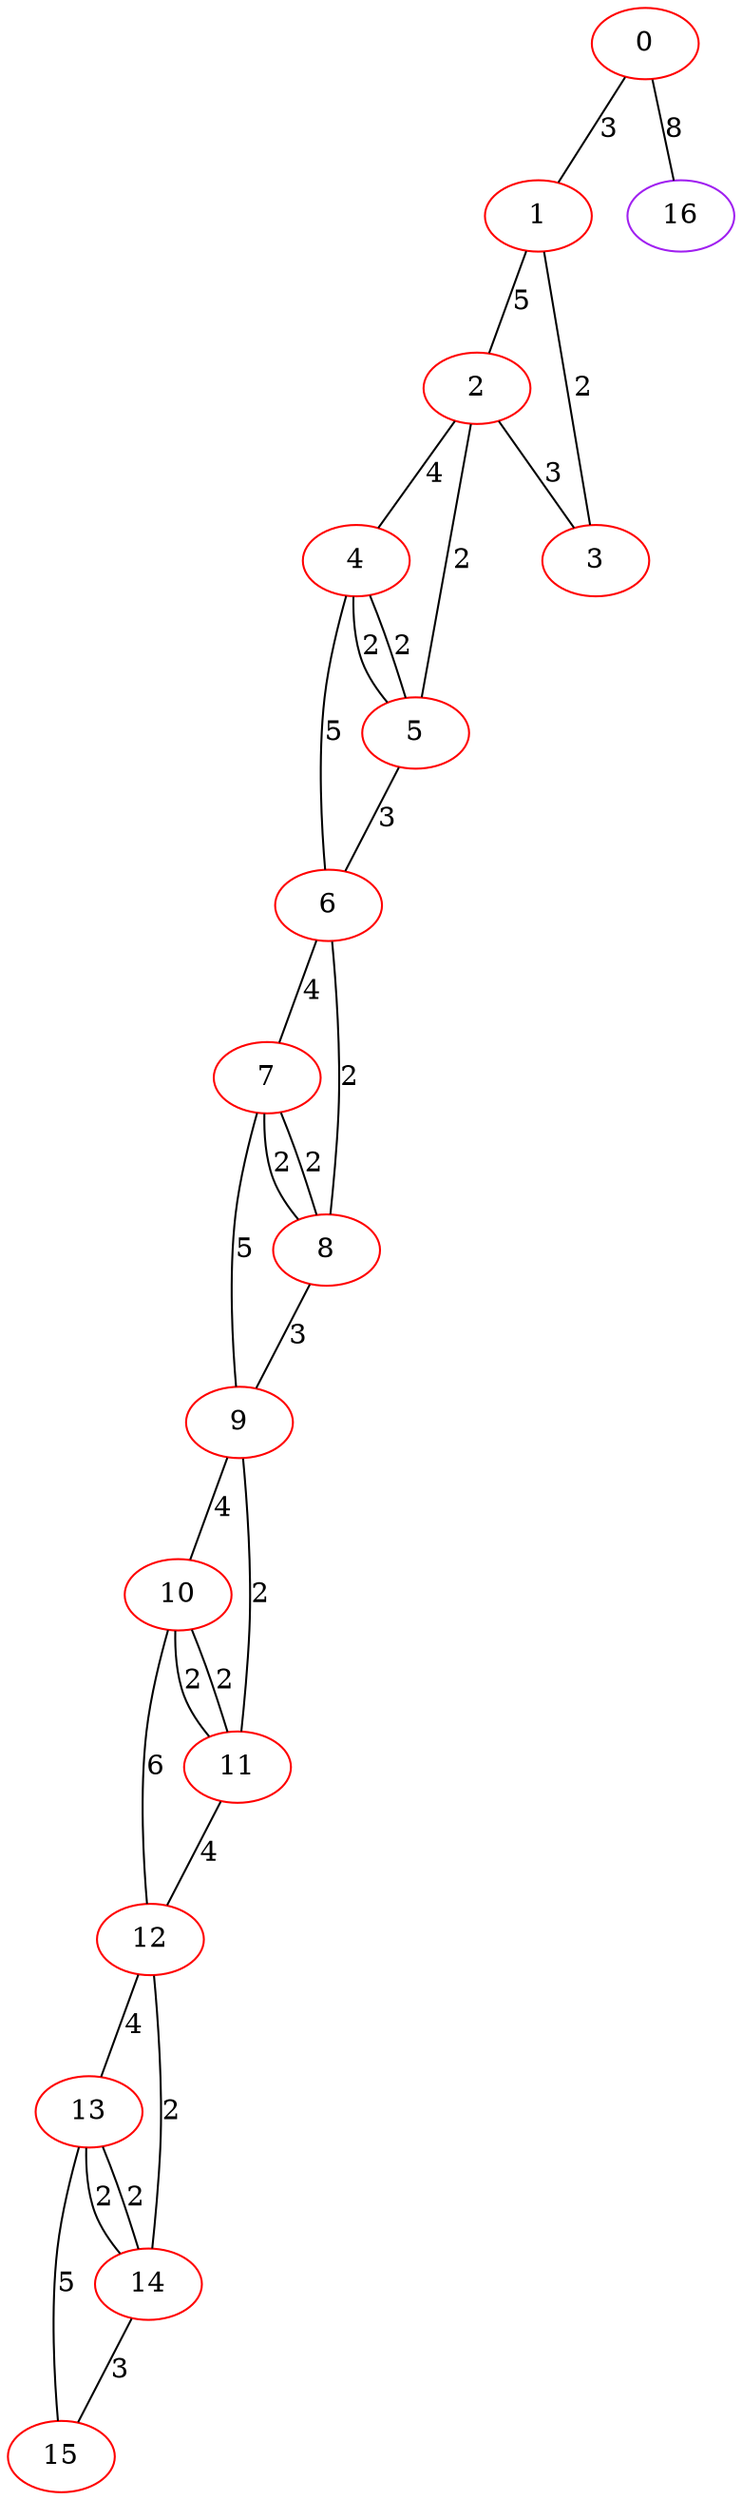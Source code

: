 graph "" {
0 [color=red, weight=1];
1 [color=red, weight=1];
2 [color=red, weight=1];
3 [color=red, weight=1];
4 [color=red, weight=1];
5 [color=red, weight=1];
6 [color=red, weight=1];
7 [color=red, weight=1];
8 [color=red, weight=1];
9 [color=red, weight=1];
10 [color=red, weight=1];
11 [color=red, weight=1];
12 [color=red, weight=1];
13 [color=red, weight=1];
14 [color=red, weight=1];
15 [color=red, weight=1];
16 [color=purple, weight=4];
0 -- 16  [key=0, label=8];
0 -- 1  [key=0, label=3];
1 -- 2  [key=0, label=5];
1 -- 3  [key=0, label=2];
2 -- 3  [key=0, label=3];
2 -- 4  [key=0, label=4];
2 -- 5  [key=0, label=2];
4 -- 5  [key=0, label=2];
4 -- 5  [key=1, label=2];
4 -- 6  [key=0, label=5];
5 -- 6  [key=0, label=3];
6 -- 8  [key=0, label=2];
6 -- 7  [key=0, label=4];
7 -- 8  [key=0, label=2];
7 -- 8  [key=1, label=2];
7 -- 9  [key=0, label=5];
8 -- 9  [key=0, label=3];
9 -- 10  [key=0, label=4];
9 -- 11  [key=0, label=2];
10 -- 11  [key=0, label=2];
10 -- 11  [key=1, label=2];
10 -- 12  [key=0, label=6];
11 -- 12  [key=0, label=4];
12 -- 13  [key=0, label=4];
12 -- 14  [key=0, label=2];
13 -- 14  [key=0, label=2];
13 -- 14  [key=1, label=2];
13 -- 15  [key=0, label=5];
14 -- 15  [key=0, label=3];
}
